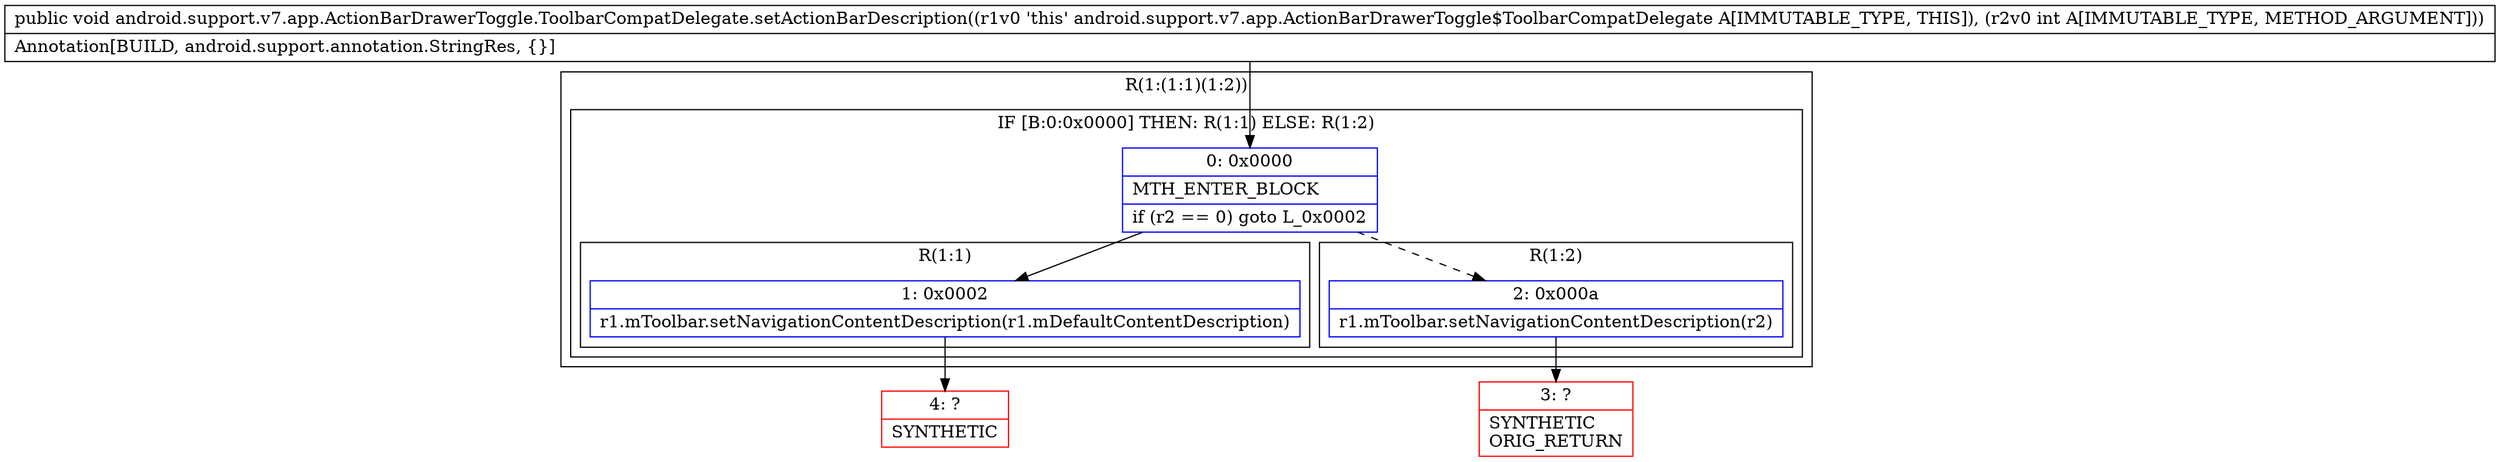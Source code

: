 digraph "CFG forandroid.support.v7.app.ActionBarDrawerToggle.ToolbarCompatDelegate.setActionBarDescription(I)V" {
subgraph cluster_Region_374862022 {
label = "R(1:(1:1)(1:2))";
node [shape=record,color=blue];
subgraph cluster_IfRegion_504565579 {
label = "IF [B:0:0x0000] THEN: R(1:1) ELSE: R(1:2)";
node [shape=record,color=blue];
Node_0 [shape=record,label="{0\:\ 0x0000|MTH_ENTER_BLOCK\l|if (r2 == 0) goto L_0x0002\l}"];
subgraph cluster_Region_95402575 {
label = "R(1:1)";
node [shape=record,color=blue];
Node_1 [shape=record,label="{1\:\ 0x0002|r1.mToolbar.setNavigationContentDescription(r1.mDefaultContentDescription)\l}"];
}
subgraph cluster_Region_2082940796 {
label = "R(1:2)";
node [shape=record,color=blue];
Node_2 [shape=record,label="{2\:\ 0x000a|r1.mToolbar.setNavigationContentDescription(r2)\l}"];
}
}
}
Node_3 [shape=record,color=red,label="{3\:\ ?|SYNTHETIC\lORIG_RETURN\l}"];
Node_4 [shape=record,color=red,label="{4\:\ ?|SYNTHETIC\l}"];
MethodNode[shape=record,label="{public void android.support.v7.app.ActionBarDrawerToggle.ToolbarCompatDelegate.setActionBarDescription((r1v0 'this' android.support.v7.app.ActionBarDrawerToggle$ToolbarCompatDelegate A[IMMUTABLE_TYPE, THIS]), (r2v0 int A[IMMUTABLE_TYPE, METHOD_ARGUMENT]))  | Annotation[BUILD, android.support.annotation.StringRes, \{\}]\l}"];
MethodNode -> Node_0;
Node_0 -> Node_1;
Node_0 -> Node_2[style=dashed];
Node_1 -> Node_4;
Node_2 -> Node_3;
}

